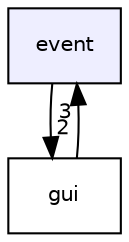 digraph "event" {
  compound=true
  node [ fontsize="10", fontname="Helvetica"];
  edge [ labelfontsize="10", labelfontname="Helvetica"];
  dir_c4c9d1c37db7e6303b7ab794cedc52f7 [shape=box, label="event", style="filled", fillcolor="#eeeeff", pencolor="black", URL="dir_c4c9d1c37db7e6303b7ab794cedc52f7.html"];
  dir_11bc0974ce736ce9a6fadebbeb7a8314 [shape=box label="gui" URL="dir_11bc0974ce736ce9a6fadebbeb7a8314.html"];
  dir_11bc0974ce736ce9a6fadebbeb7a8314->dir_c4c9d1c37db7e6303b7ab794cedc52f7 [headlabel="3", labeldistance=1.5 headhref="dir_000001_000000.html"];
  dir_c4c9d1c37db7e6303b7ab794cedc52f7->dir_11bc0974ce736ce9a6fadebbeb7a8314 [headlabel="2", labeldistance=1.5 headhref="dir_000000_000001.html"];
}
